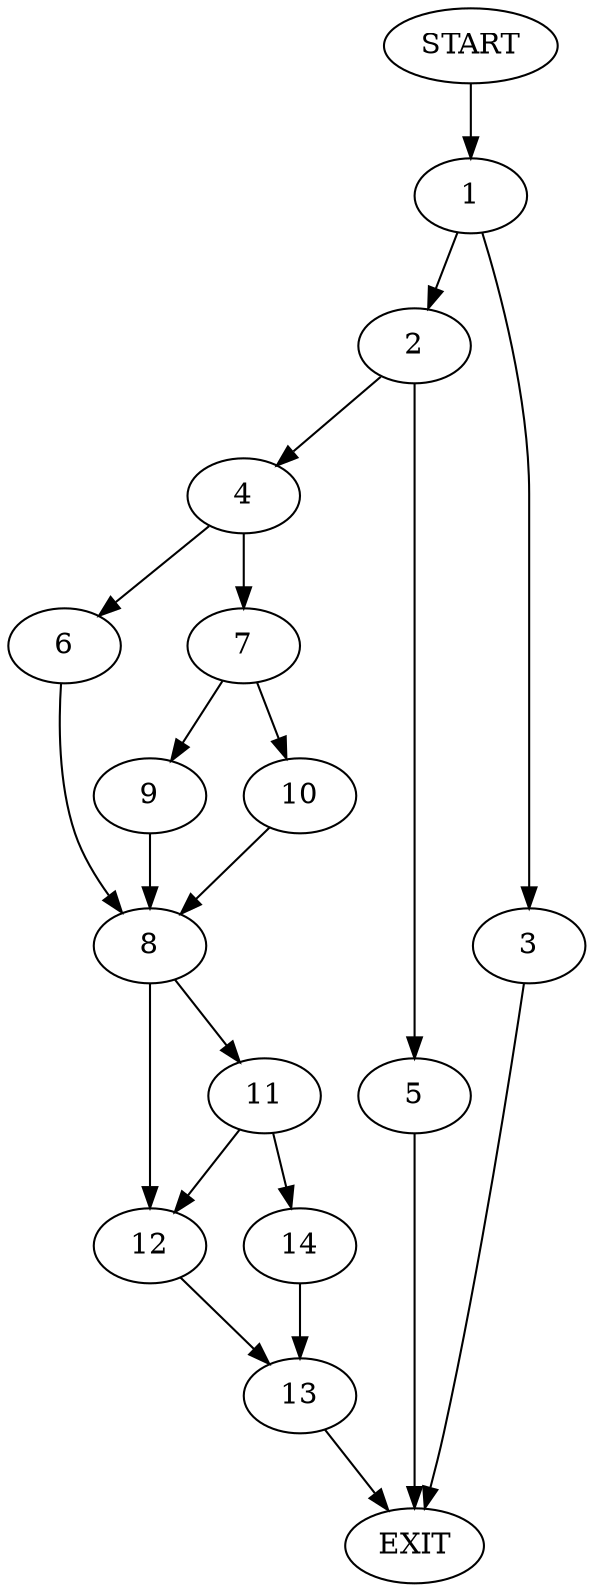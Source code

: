 digraph {
0 [label="START"]
15 [label="EXIT"]
0 -> 1
1 -> 2
1 -> 3
3 -> 15
2 -> 4
2 -> 5
5 -> 15
4 -> 6
4 -> 7
6 -> 8
7 -> 9
7 -> 10
9 -> 8
10 -> 8
8 -> 11
8 -> 12
12 -> 13
11 -> 12
11 -> 14
14 -> 13
13 -> 15
}
